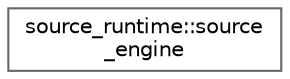 digraph "类继承关系图"
{
 // LATEX_PDF_SIZE
  bgcolor="transparent";
  edge [fontname=Helvetica,fontsize=10,labelfontname=Helvetica,labelfontsize=10];
  node [fontname=Helvetica,fontsize=10,shape=box,height=0.2,width=0.4];
  rankdir="LR";
  Node0 [id="Node000000",label="source_runtime::source\l_engine",height=0.2,width=0.4,color="grey40", fillcolor="white", style="filled",URL="$classsource__runtime_1_1source__engine.html",tooltip=" "];
}
